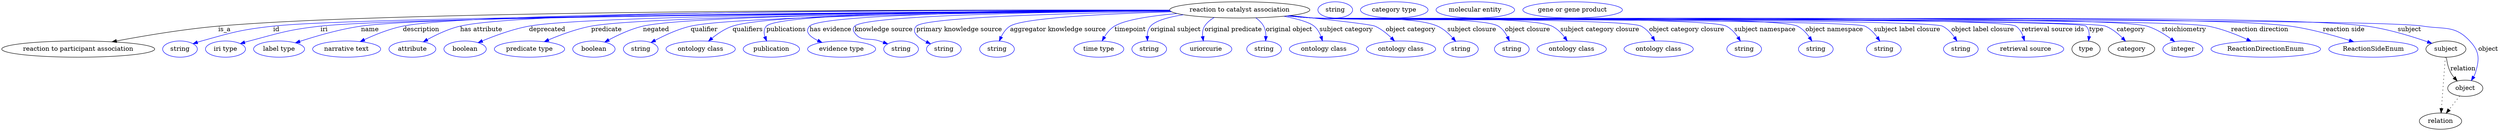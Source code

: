 digraph {
	graph [bb="0,0,5539.6,283"];
	node [label="\N"];
	"reaction to catalyst association"	[height=0.5,
		label="reaction to catalyst association",
		pos="2746.6,265",
		width=4.3149];
	"reaction to participant association"	[height=0.5,
		pos="169.63,178",
		width=4.7121];
	"reaction to catalyst association" -> "reaction to participant association"	[label=is_a,
		lp="493.63,221.5",
		pos="e,244.43,194.18 2591.3,264.53 2149.3,265.56 890.74,265.14 479.63,229 402.99,222.26 316.62,207.76 254.56,196.09"];
	id	[color=blue,
		height=0.5,
		label=string,
		pos="395.63,178",
		width=1.0652];
	"reaction to catalyst association" -> id	[color=blue,
		label=id,
		lp="608.63,221.5",
		pos="e,424.63,189.97 2592.1,263.17 2133,260.48 797.29,250.83 601.63,229 530.34,221.05 512.71,215.35 443.63,196 440.53,195.13 437.33,194.16 \
434.13,193.14",
		style=solid];
	iri	[color=blue,
		height=0.5,
		label="iri type",
		pos="496.63,178",
		width=1.2277];
	"reaction to catalyst association" -> iri	[color=blue,
		label=iri,
		lp="714.63,221.5",
		pos="e,529.56,190.14 2592.2,263.04 2148.8,260.06 891.65,249.84 706.63,229 635.78,221.02 618.56,214.25 549.63,196 546.26,195.11 542.79,\
194.13 539.31,193.11",
		style=solid];
	name	[color=blue,
		height=0.5,
		label="label type",
		pos="615.63,178",
		width=1.5707];
	"reaction to catalyst association" -> name	[color=blue,
		label=name,
		lp="816.63,221.5",
		pos="e,651.81,191.9 2591.7,263.46 2161.4,261.64 971.78,254.35 796.63,229 749.74,222.21 697.76,207.02 661.57,195.15",
		style=solid];
	description	[color=blue,
		height=0.5,
		label="narrative text",
		pos="765.63,178",
		width=2.0943];
	"reaction to catalyst association" -> description	[color=blue,
		label=description,
		lp="930.13,221.5",
		pos="e,795.5,194.65 2591.1,264.3 2174.5,264.66 1053.7,262.45 889.63,229 860.02,222.96 828.45,210.13 804.58,198.98",
		style=solid];
	"has attribute"	[color=blue,
		height=0.5,
		label=attribute,
		pos="910.63,178",
		width=1.4443];
	"reaction to catalyst association" -> "has attribute"	[color=blue,
		label="has attribute",
		lp="1062.6,221.5",
		pos="e,934.57,194.03 2591.2,264.6 2194.7,265.58 1166.2,264.63 1015.6,229 990.08,222.95 963.38,210.14 943.31,199",
		style=solid];
	deprecated	[color=blue,
		height=0.5,
		label=boolean,
		pos="1027.6,178",
		width=1.2999];
	"reaction to catalyst association" -> deprecated	[color=blue,
		label=deprecated,
		lp="1209.1,221.5",
		pos="e,1056.3,192.23 2591.7,263.36 2221.5,261.43 1305.7,254.15 1168.6,229 1132.6,222.4 1093.6,207.92 1065.7,196.23",
		style=solid];
	predicate	[color=blue,
		height=0.5,
		label="predicate type",
		pos="1170.6,178",
		width=2.1665];
	"reaction to catalyst association" -> predicate	[color=blue,
		label=predicate,
		lp="1340.6,221.5",
		pos="e,1203.3,194.47 2591.9,263.1 2245.9,260.67 1430,252.5 1306.6,229 1274.1,222.79 1239,209.72 1212.6,198.5",
		style=solid];
	negated	[color=blue,
		height=0.5,
		label=boolean,
		pos="1313.6,178",
		width=1.2999];
	"reaction to catalyst association" -> negated	[color=blue,
		label=negated,
		lp="1450.6,221.5",
		pos="e,1337.5,193.51 2591.7,263.43 2266.4,261.72 1532.7,255 1421.6,229 1395.1,222.79 1367.3,209.72 1346.5,198.5",
		style=solid];
	qualifier	[color=blue,
		height=0.5,
		label=string,
		pos="1416.6,178",
		width=1.0652];
	"reaction to catalyst association" -> qualifier	[color=blue,
		label=qualifier,
		lp="1557.6,221.5",
		pos="e,1439.5,192.55 2592,262.95 2287.1,260.38 1628.5,252.2 1527.6,229 1499.6,222.57 1470.1,208.87 1448.5,197.44",
		style=solid];
	qualifiers	[color=blue,
		height=0.5,
		label="ontology class",
		pos="1549.6,178",
		width=2.1304];
	"reaction to catalyst association" -> qualifiers	[color=blue,
		label=qualifiers,
		lp="1654.1,221.5",
		pos="e,1567,195.63 2591.3,264.11 2303.9,263.6 1710.1,258.87 1620.6,229 1603.9,223.4 1587.6,212.43 1574.8,202.19",
		style=solid];
	publications	[color=blue,
		height=0.5,
		label=publication,
		pos="1706.6,178",
		width=1.7332];
	"reaction to catalyst association" -> publications	[color=blue,
		label=publications,
		lp="1739.6,221.5",
		pos="e,1696.1,195.93 2591.2,264.44 2306.2,264.46 1726.2,260.61 1695.6,229 1689.5,222.69 1689.8,213.8 1692.4,205.26",
		style=solid];
	"has evidence"	[color=blue,
		height=0.5,
		label="evidence type",
		pos="1862.6,178",
		width=2.0943];
	"reaction to catalyst association" -> "has evidence"	[color=blue,
		label="has evidence",
		lp="1838.1,221.5",
		pos="e,1819.1,192.74 2591.5,263.87 2328.1,262.87 1818.9,257.27 1791.6,229 1779.9,216.8 1792.1,205.67 1809.6,197.03",
		style=solid];
	"knowledge source"	[color=blue,
		height=0.5,
		label=string,
		pos="1994.6,178",
		width=1.0652];
	"reaction to catalyst association" -> "knowledge source"	[color=blue,
		label="knowledge source",
		lp="1956.1,221.5",
		pos="e,1965,189.63 2591.8,263.14 2351.9,261.04 1915.4,253.8 1891.6,229 1887,224.19 1887.7,219.4 1891.6,214 1906.7,193.18 1922.3,204.29 \
1946.6,196 1949.5,195.02 1952.5,194 1955.5,192.96",
		style=solid];
	"primary knowledge source"	[color=blue,
		height=0.5,
		label=string,
		pos="2089.6,178",
		width=1.0652];
	"reaction to catalyst association" -> "primary knowledge source"	[color=blue,
		label="primary knowledge source",
		lp="2123.6,221.5",
		pos="e,2060.1,189.78 2593.5,261.85 2388.4,258.2 2047.8,249.14 2028.6,229 2016.4,216.13 2032.2,203.46 2050.8,194.1",
		style=solid];
	"aggregator knowledge source"	[color=blue,
		height=0.5,
		label=string,
		pos="2207.6,178",
		width=1.0652];
	"reaction to catalyst association" -> "aggregator knowledge source"	[color=blue,
		label="aggregator knowledge source",
		lp="2343.1,221.5",
		pos="e,2212.8,195.92 2595.4,260.76 2456.1,256.63 2266.6,247.65 2236.6,229 2227.8,223.49 2221.3,214.21 2216.8,205.14",
		style=solid];
	timepoint	[color=blue,
		height=0.5,
		label="time type",
		pos="2433.6,178",
		width=1.5346];
	"reaction to catalyst association" -> timepoint	[color=blue,
		label=timepoint,
		lp="2503.6,221.5",
		pos="e,2441.1,196.26 2607.6,256.92 2550.6,251.9 2492.5,243.38 2468.6,229 2459.2,223.34 2451.7,214.08 2446.1,205.06",
		style=solid];
	"original subject"	[color=blue,
		height=0.5,
		label=string,
		pos="2545.6,178",
		width=1.0652];
	"reaction to catalyst association" -> "original subject"	[color=blue,
		label="original subject",
		lp="2604.6,221.5",
		pos="e,2541.7,196.32 2621.4,254.28 2588.7,249.09 2559.5,241.15 2548.6,229 2543.2,222.88 2541.3,214.5 2541.2,206.34",
		style=solid];
	"original predicate"	[color=blue,
		height=0.5,
		label=uriorcurie,
		pos="2671.6,178",
		width=1.5887];
	"reaction to catalyst association" -> "original predicate"	[color=blue,
		label="original predicate",
		lp="2732.1,221.5",
		pos="e,2665.8,196.05 2689.9,248.15 2681.5,243.34 2673.9,237.1 2668.6,229 2664.3,222.3 2663.5,213.98 2664.2,206.06",
		style=solid];
	"original object"	[color=blue,
		height=0.5,
		label=string,
		pos="2800.6,178",
		width=1.0652];
	"reaction to catalyst association" -> "original object"	[color=blue,
		label="original object",
		lp="2856.1,221.5",
		pos="e,2804.1,196.23 2782.4,247.31 2789.3,242.41 2795.6,236.34 2799.6,229 2803.4,222.2 2804.6,214.06 2804.7,206.33",
		style=solid];
	"subject category"	[color=blue,
		height=0.5,
		label="ontology class",
		pos="2933.6,178",
		width=2.1304];
	"reaction to catalyst association" -> "subject category"	[color=blue,
		label="subject category",
		lp="2983.1,221.5",
		pos="e,2930.3,196.3 2844,250.97 2873.2,245.45 2900.4,238.14 2911.6,229 2918.8,223.15 2923.7,214.48 2927.1,205.99",
		style=solid];
	"object category"	[color=blue,
		height=0.5,
		label="ontology class",
		pos="3104.6,178",
		width=2.1304];
	"reaction to catalyst association" -> "object category"	[color=blue,
		label="object category",
		lp="3126.1,221.5",
		pos="e,3090.2,195.88 2858.7,252.47 2940.2,243.84 3037.8,232.87 3046.6,229 3060.2,223.04 3073,212.77 3083,203.09",
		style=solid];
	"subject closure"	[color=blue,
		height=0.5,
		label=string,
		pos="3237.6,178",
		width=1.0652];
	"reaction to catalyst association" -> "subject closure"	[color=blue,
		label="subject closure",
		lp="3262.1,221.5",
		pos="e,3226,195.15 2855.7,252.18 2874.4,250.33 2893.6,248.52 2911.6,247 2972.4,241.87 3129.8,253.64 3185.6,229 3198.7,223.25 3210.4,212.76 \
3219.4,202.86",
		style=solid];
	"object closure"	[color=blue,
		height=0.5,
		label=string,
		pos="3350.6,178",
		width=1.0652];
	"reaction to catalyst association" -> "object closure"	[color=blue,
		label="object closure",
		lp="3385.6,221.5",
		pos="e,3345.2,196.03 2854.4,251.98 2873.4,250.11 2893.1,248.36 2911.6,247 2957,243.67 3281.6,252.28 3320.6,229 3329.7,223.62 3336.3,214.37 \
3341,205.28",
		style=solid];
	"subject category closure"	[color=blue,
		height=0.5,
		label="ontology class",
		pos="3483.6,178",
		width=2.1304];
	"reaction to catalyst association" -> "subject category closure"	[color=blue,
		label="subject category closure",
		lp="3546.1,221.5",
		pos="e,3473.7,196.23 2853.5,251.91 2872.8,250.03 2892.8,248.29 2911.6,247 2970.2,242.99 3386.6,254.09 3439.6,229 3451,223.65 3460.6,213.88 \
3467.9,204.39",
		style=solid];
	"object category closure"	[color=blue,
		height=0.5,
		label="ontology class",
		pos="3676.6,178",
		width=2.1304];
	"reaction to catalyst association" -> "object category closure"	[color=blue,
		label="object category closure",
		lp="3739.1,221.5",
		pos="e,3668.3,196.22 2853,251.81 2872.5,249.93 2892.7,248.21 2911.6,247 2951.9,244.43 3601.6,247.15 3637.6,229 3648.1,223.75 3656.5,214.26 \
3662.9,204.95",
		style=solid];
	"subject namespace"	[color=blue,
		height=0.5,
		label=string,
		pos="3866.6,178",
		width=1.0652];
	"reaction to catalyst association" -> "subject namespace"	[color=blue,
		label="subject namespace",
		lp="3912.6,221.5",
		pos="e,3858.3,195.76 2852.6,251.77 2872.2,249.88 2892.5,248.17 2911.6,247 2962.4,243.89 3781,251.47 3826.6,229 3837.5,223.66 3846.3,213.84 \
3852.9,204.3",
		style=solid];
	"object namespace"	[color=blue,
		height=0.5,
		label=string,
		pos="4025.6,178",
		width=1.0652];
	"reaction to catalyst association" -> "object namespace"	[color=blue,
		label="object namespace",
		lp="4066.6,221.5",
		pos="e,4017,195.79 2852.2,251.77 2871.9,249.86 2892.4,248.15 2911.6,247 2971.1,243.44 3931,254.95 3984.6,229 3995.6,223.69 4004.7,213.87 \
4011.4,204.33",
		style=solid];
	"subject label closure"	[color=blue,
		height=0.5,
		label=string,
		pos="4176.6,178",
		width=1.0652];
	"reaction to catalyst association" -> "subject label closure"	[color=blue,
		label="subject label closure",
		lp="4228.6,221.5",
		pos="e,4167.7,195.81 2852.1,251.73 2871.9,249.84 2892.4,248.13 2911.6,247 2945.6,245.01 4103.9,243.58 4134.6,229 4145.8,223.71 4155,213.9 \
4162,204.36",
		style=solid];
	"object label closure"	[color=blue,
		height=0.5,
		label=string,
		pos="4347.6,178",
		width=1.0652];
	"reaction to catalyst association" -> "object label closure"	[color=blue,
		label="object label closure",
		lp="4396.1,221.5",
		pos="e,4339,195.8 2852.1,251.71 2871.9,249.81 2892.4,248.11 2911.6,247 2950.3,244.76 4271.7,245.8 4306.6,229 4317.6,223.71 4326.7,213.89 \
4333.5,204.35",
		style=solid];
	"retrieval source ids"	[color=blue,
		height=0.5,
		label="retrieval source",
		pos="4491.6,178",
		width=2.347];
	"reaction to catalyst association" -> "retrieval source ids"	[color=blue,
		label="retrieval source ids",
		lp="4552.1,221.5",
		pos="e,4488.9,196.48 2851.7,251.73 2871.6,249.82 2892.2,248.11 2911.6,247 2954.8,244.53 4433.5,252.86 4469.6,229 4477.6,223.76 4482.7,\
214.95 4485.9,206.18",
		style=solid];
	type	[height=0.5,
		pos="4625.6,178",
		width=0.86659];
	"reaction to catalyst association" -> type	[color=blue,
		label=type,
		lp="4648.6,221.5",
		pos="e,4631.1,196.13 2851.7,251.71 2871.6,249.8 2892.2,248.1 2911.6,247 2935.4,245.65 4608.9,245.92 4625.6,229 4631.5,223.03 4633,214.44 \
4632.5,206.06",
		style=solid];
	category	[height=0.5,
		pos="4726.6,178",
		width=1.4263];
	"reaction to catalyst association" -> category	[color=blue,
		label=category,
		lp="4725.1,221.5",
		pos="e,4713.3,195.46 2851.7,251.71 2871.6,249.8 2892.2,248.1 2911.6,247 2960.4,244.25 4623,246.23 4668.6,229 4682.9,223.61 4696,213.01 \
4706.2,202.95",
		style=solid];
	stoichiometry	[color=blue,
		height=0.5,
		label=integer,
		pos="4840.6,178",
		width=1.2277];
	"reaction to catalyst association" -> stoichiometry	[color=blue,
		label=stoichiometry,
		lp="4843.1,221.5",
		pos="e,4822.4,194.56 2851.7,251.7 2871.6,249.79 2892.2,248.09 2911.6,247 3014.2,241.23 4662,257.8 4760.6,229 4780.1,223.32 4799.4,211.45 \
4814.2,200.7",
		style=solid];
	"reaction direction"	[color=blue,
		height=0.5,
		label=ReactionDirectionEnum,
		pos="5024.6,178",
		width=3.3761];
	"reaction to catalyst association" -> "reaction direction"	[color=blue,
		label="reaction direction",
		lp="5011.1,221.5",
		pos="e,4992.2,195.47 2851.7,251.69 2871.6,249.78 2892.2,248.09 2911.6,247 3021.7,240.84 4788.4,249.91 4896.6,229 4926.5,223.23 4958.4,\
210.8 4982.9,199.77",
		style=solid];
	"reaction side"	[color=blue,
		height=0.5,
		label=ReactionSideEnum,
		pos="5262.6,178",
		width=2.7442];
	"reaction to catalyst association" -> "reaction side"	[color=blue,
		label="reaction side",
		lp="5197.1,221.5",
		pos="e,5219.1,194.26 2851.7,251.68 2871.6,249.77 2892.2,248.08 2911.6,247 3152.1,233.65 4840.1,261.84 5078.6,229 5123.4,222.83 5172.8,\
209 5209.2,197.45",
		style=solid];
	subject	[height=0.5,
		pos="5423.6,178",
		width=1.2277];
	"reaction to catalyst association" -> subject	[color=blue,
		label=subject,
		lp="5342.6,221.5",
		pos="e,5392.4,190.79 2851.7,251.67 2871.6,249.76 2892.2,248.07 2911.6,247 3170.8,232.68 4990.4,263.91 5247.6,229 5295.1,222.56 5347.7,\
206.35 5383,194.12",
		style=solid];
	object	[height=0.5,
		pos="5466.6,91",
		width=1.0832];
	"reaction to catalyst association" -> object	[color=blue,
		label=object,
		lp="5517.6,178",
		pos="e,5480,108.09 2851.7,251.66 2871.6,249.76 2892.2,248.07 2911.6,247 3048.2,239.49 5237.6,250.42 5372.6,229 5420.5,221.4 5443.6,231.49 \
5476.6,196 5497.9,173.16 5498.6,156.9 5489.6,127 5488.6,123.55 5487.1,120.13 5485.4,116.85",
		style=solid];
	association_type	[color=blue,
		height=0.5,
		label=string,
		pos="2958.6,265",
		width=1.0652];
	association_category	[color=blue,
		height=0.5,
		label="category type",
		pos="3089.6,265",
		width=2.0762];
	subject -> object	[label=relation,
		lp="5461.6,134.5",
		pos="e,5448.7,107.23 5424.7,159.55 5425.9,149.57 5428.4,137.07 5433.6,127 5435.9,122.68 5438.8,118.52 5442,114.66"];
	relation	[height=0.5,
		pos="5411.6,18",
		width=1.2999];
	subject -> relation	[pos="e,5412.9,36.188 5422.3,159.79 5420.3,132.48 5416.2,78.994 5413.7,46.38",
		style=dotted];
	"reaction to participant association_subject"	[color=blue,
		height=0.5,
		label="molecular entity",
		pos="3269.6,265",
		width=2.4192];
	object -> relation	[pos="e,5424.4,35.54 5454.2,73.889 5447.2,64.939 5438.5,53.617 5430.7,43.584",
		style=dotted];
	"reaction to catalyst association_object"	[color=blue,
		height=0.5,
		label="gene or gene product",
		pos="3485.6,265",
		width=3.0692];
}
